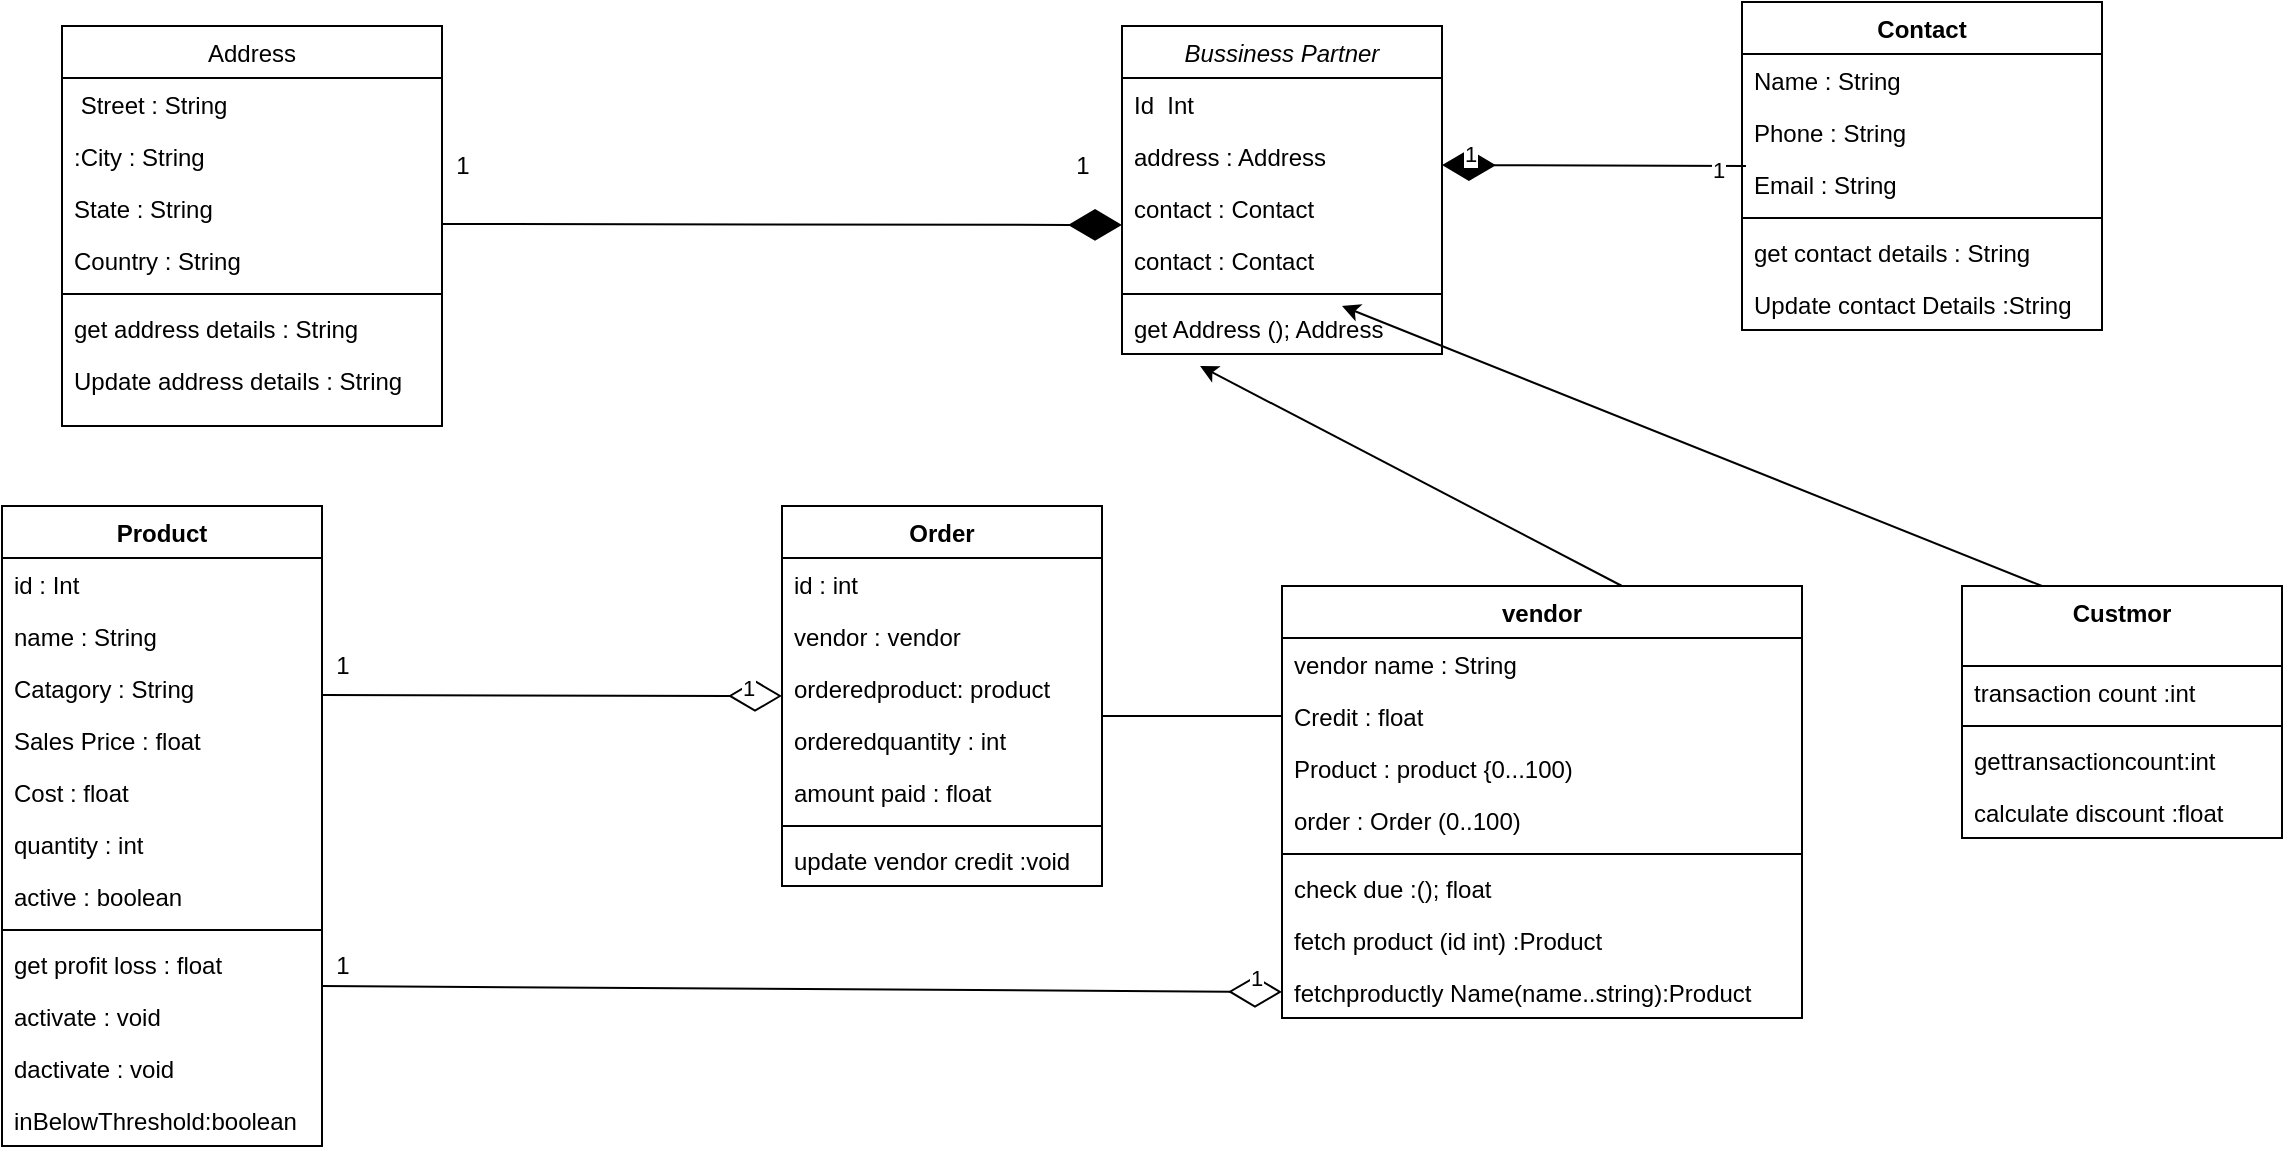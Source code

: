 <mxfile version="14.7.2" type="github"><diagram id="C5RBs43oDa-KdzZeNtuy" name="Page-1"><mxGraphModel dx="1849" dy="649" grid="1" gridSize="10" guides="1" tooltips="1" connect="1" arrows="1" fold="1" page="1" pageScale="1" pageWidth="827" pageHeight="1169" math="0" shadow="0"><root><mxCell id="WIyWlLk6GJQsqaUBKTNV-0"/><mxCell id="WIyWlLk6GJQsqaUBKTNV-1" parent="WIyWlLk6GJQsqaUBKTNV-0"/><mxCell id="zkfFHV4jXpPFQw0GAbJ--0" value="Bussiness Partner" style="swimlane;fontStyle=2;align=center;verticalAlign=top;childLayout=stackLayout;horizontal=1;startSize=26;horizontalStack=0;resizeParent=1;resizeLast=0;collapsible=1;marginBottom=0;rounded=0;shadow=0;strokeWidth=1;" parent="WIyWlLk6GJQsqaUBKTNV-1" vertex="1"><mxGeometry x="420" y="20" width="160" height="164" as="geometry"><mxRectangle x="230" y="140" width="160" height="26" as="alternateBounds"/></mxGeometry></mxCell><mxCell id="zkfFHV4jXpPFQw0GAbJ--1" value="Id  Int" style="text;align=left;verticalAlign=top;spacingLeft=4;spacingRight=4;overflow=hidden;rotatable=0;points=[[0,0.5],[1,0.5]];portConstraint=eastwest;" parent="zkfFHV4jXpPFQw0GAbJ--0" vertex="1"><mxGeometry y="26" width="160" height="26" as="geometry"/></mxCell><mxCell id="zkfFHV4jXpPFQw0GAbJ--2" value="address : Address" style="text;align=left;verticalAlign=top;spacingLeft=4;spacingRight=4;overflow=hidden;rotatable=0;points=[[0,0.5],[1,0.5]];portConstraint=eastwest;rounded=0;shadow=0;html=0;" parent="zkfFHV4jXpPFQw0GAbJ--0" vertex="1"><mxGeometry y="52" width="160" height="26" as="geometry"/></mxCell><mxCell id="zkfFHV4jXpPFQw0GAbJ--3" value="contact : Contact" style="text;align=left;verticalAlign=top;spacingLeft=4;spacingRight=4;overflow=hidden;rotatable=0;points=[[0,0.5],[1,0.5]];portConstraint=eastwest;rounded=0;shadow=0;html=0;" parent="zkfFHV4jXpPFQw0GAbJ--0" vertex="1"><mxGeometry y="78" width="160" height="26" as="geometry"/></mxCell><mxCell id="rDl6VlSfhHcKulcnLmtC-80" value="contact : Contact" style="text;align=left;verticalAlign=top;spacingLeft=4;spacingRight=4;overflow=hidden;rotatable=0;points=[[0,0.5],[1,0.5]];portConstraint=eastwest;rounded=0;shadow=0;html=0;" vertex="1" parent="zkfFHV4jXpPFQw0GAbJ--0"><mxGeometry y="104" width="160" height="26" as="geometry"/></mxCell><mxCell id="zkfFHV4jXpPFQw0GAbJ--4" value="" style="line;html=1;strokeWidth=1;align=left;verticalAlign=middle;spacingTop=-1;spacingLeft=3;spacingRight=3;rotatable=0;labelPosition=right;points=[];portConstraint=eastwest;" parent="zkfFHV4jXpPFQw0GAbJ--0" vertex="1"><mxGeometry y="130" width="160" height="8" as="geometry"/></mxCell><mxCell id="zkfFHV4jXpPFQw0GAbJ--5" value="get Address (); Address" style="text;align=left;verticalAlign=top;spacingLeft=4;spacingRight=4;overflow=hidden;rotatable=0;points=[[0,0.5],[1,0.5]];portConstraint=eastwest;" parent="zkfFHV4jXpPFQw0GAbJ--0" vertex="1"><mxGeometry y="138" width="160" height="26" as="geometry"/></mxCell><mxCell id="zkfFHV4jXpPFQw0GAbJ--17" value="Address" style="swimlane;fontStyle=0;align=center;verticalAlign=top;childLayout=stackLayout;horizontal=1;startSize=26;horizontalStack=0;resizeParent=1;resizeLast=0;collapsible=1;marginBottom=0;rounded=0;shadow=0;strokeWidth=1;" parent="WIyWlLk6GJQsqaUBKTNV-1" vertex="1"><mxGeometry x="-110" y="20" width="190" height="200" as="geometry"><mxRectangle x="550" y="140" width="160" height="26" as="alternateBounds"/></mxGeometry></mxCell><mxCell id="zkfFHV4jXpPFQw0GAbJ--18" value=" Street : String" style="text;align=left;verticalAlign=top;spacingLeft=4;spacingRight=4;overflow=hidden;rotatable=0;points=[[0,0.5],[1,0.5]];portConstraint=eastwest;" parent="zkfFHV4jXpPFQw0GAbJ--17" vertex="1"><mxGeometry y="26" width="190" height="26" as="geometry"/></mxCell><mxCell id="zkfFHV4jXpPFQw0GAbJ--19" value=":City : String" style="text;align=left;verticalAlign=top;spacingLeft=4;spacingRight=4;overflow=hidden;rotatable=0;points=[[0,0.5],[1,0.5]];portConstraint=eastwest;rounded=0;shadow=0;html=0;" parent="zkfFHV4jXpPFQw0GAbJ--17" vertex="1"><mxGeometry y="52" width="190" height="26" as="geometry"/></mxCell><mxCell id="zkfFHV4jXpPFQw0GAbJ--20" value="State : String" style="text;align=left;verticalAlign=top;spacingLeft=4;spacingRight=4;overflow=hidden;rotatable=0;points=[[0,0.5],[1,0.5]];portConstraint=eastwest;rounded=0;shadow=0;html=0;" parent="zkfFHV4jXpPFQw0GAbJ--17" vertex="1"><mxGeometry y="78" width="190" height="26" as="geometry"/></mxCell><mxCell id="zkfFHV4jXpPFQw0GAbJ--22" value="Country : String" style="text;align=left;verticalAlign=top;spacingLeft=4;spacingRight=4;overflow=hidden;rotatable=0;points=[[0,0.5],[1,0.5]];portConstraint=eastwest;rounded=0;shadow=0;html=0;" parent="zkfFHV4jXpPFQw0GAbJ--17" vertex="1"><mxGeometry y="104" width="190" height="26" as="geometry"/></mxCell><mxCell id="zkfFHV4jXpPFQw0GAbJ--23" value="" style="line;html=1;strokeWidth=1;align=left;verticalAlign=middle;spacingTop=-1;spacingLeft=3;spacingRight=3;rotatable=0;labelPosition=right;points=[];portConstraint=eastwest;" parent="zkfFHV4jXpPFQw0GAbJ--17" vertex="1"><mxGeometry y="130" width="190" height="8" as="geometry"/></mxCell><mxCell id="zkfFHV4jXpPFQw0GAbJ--24" value="get address details : String" style="text;align=left;verticalAlign=top;spacingLeft=4;spacingRight=4;overflow=hidden;rotatable=0;points=[[0,0.5],[1,0.5]];portConstraint=eastwest;" parent="zkfFHV4jXpPFQw0GAbJ--17" vertex="1"><mxGeometry y="138" width="190" height="26" as="geometry"/></mxCell><mxCell id="zkfFHV4jXpPFQw0GAbJ--25" value="Update address details : String" style="text;align=left;verticalAlign=top;spacingLeft=4;spacingRight=4;overflow=hidden;rotatable=0;points=[[0,0.5],[1,0.5]];portConstraint=eastwest;" parent="zkfFHV4jXpPFQw0GAbJ--17" vertex="1"><mxGeometry y="164" width="190" height="26" as="geometry"/></mxCell><mxCell id="rDl6VlSfhHcKulcnLmtC-0" value="Contact" style="swimlane;fontStyle=1;align=center;verticalAlign=top;childLayout=stackLayout;horizontal=1;startSize=26;horizontalStack=0;resizeParent=1;resizeParentMax=0;resizeLast=0;collapsible=1;marginBottom=0;" vertex="1" parent="WIyWlLk6GJQsqaUBKTNV-1"><mxGeometry x="730" y="8" width="180" height="164" as="geometry"/></mxCell><mxCell id="rDl6VlSfhHcKulcnLmtC-1" value="Name : String" style="text;strokeColor=none;fillColor=none;align=left;verticalAlign=top;spacingLeft=4;spacingRight=4;overflow=hidden;rotatable=0;points=[[0,0.5],[1,0.5]];portConstraint=eastwest;" vertex="1" parent="rDl6VlSfhHcKulcnLmtC-0"><mxGeometry y="26" width="180" height="26" as="geometry"/></mxCell><mxCell id="rDl6VlSfhHcKulcnLmtC-4" value="Phone : String" style="text;strokeColor=none;fillColor=none;align=left;verticalAlign=top;spacingLeft=4;spacingRight=4;overflow=hidden;rotatable=0;points=[[0,0.5],[1,0.5]];portConstraint=eastwest;" vertex="1" parent="rDl6VlSfhHcKulcnLmtC-0"><mxGeometry y="52" width="180" height="26" as="geometry"/></mxCell><mxCell id="rDl6VlSfhHcKulcnLmtC-5" value="Email : String" style="text;strokeColor=none;fillColor=none;align=left;verticalAlign=top;spacingLeft=4;spacingRight=4;overflow=hidden;rotatable=0;points=[[0,0.5],[1,0.5]];portConstraint=eastwest;" vertex="1" parent="rDl6VlSfhHcKulcnLmtC-0"><mxGeometry y="78" width="180" height="26" as="geometry"/></mxCell><mxCell id="rDl6VlSfhHcKulcnLmtC-2" value="" style="line;strokeWidth=1;fillColor=none;align=left;verticalAlign=middle;spacingTop=-1;spacingLeft=3;spacingRight=3;rotatable=0;labelPosition=right;points=[];portConstraint=eastwest;" vertex="1" parent="rDl6VlSfhHcKulcnLmtC-0"><mxGeometry y="104" width="180" height="8" as="geometry"/></mxCell><mxCell id="rDl6VlSfhHcKulcnLmtC-3" value="get contact details : String" style="text;strokeColor=none;fillColor=none;align=left;verticalAlign=top;spacingLeft=4;spacingRight=4;overflow=hidden;rotatable=0;points=[[0,0.5],[1,0.5]];portConstraint=eastwest;" vertex="1" parent="rDl6VlSfhHcKulcnLmtC-0"><mxGeometry y="112" width="180" height="26" as="geometry"/></mxCell><mxCell id="rDl6VlSfhHcKulcnLmtC-6" value="Update contact Details :String" style="text;strokeColor=none;fillColor=none;align=left;verticalAlign=top;spacingLeft=4;spacingRight=4;overflow=hidden;rotatable=0;points=[[0,0.5],[1,0.5]];portConstraint=eastwest;" vertex="1" parent="rDl6VlSfhHcKulcnLmtC-0"><mxGeometry y="138" width="180" height="26" as="geometry"/></mxCell><mxCell id="rDl6VlSfhHcKulcnLmtC-7" value="Product" style="swimlane;fontStyle=1;align=center;verticalAlign=top;childLayout=stackLayout;horizontal=1;startSize=26;horizontalStack=0;resizeParent=1;resizeParentMax=0;resizeLast=0;collapsible=1;marginBottom=0;" vertex="1" parent="WIyWlLk6GJQsqaUBKTNV-1"><mxGeometry x="-140" y="260" width="160" height="320" as="geometry"/></mxCell><mxCell id="rDl6VlSfhHcKulcnLmtC-8" value="id : Int" style="text;strokeColor=none;fillColor=none;align=left;verticalAlign=top;spacingLeft=4;spacingRight=4;overflow=hidden;rotatable=0;points=[[0,0.5],[1,0.5]];portConstraint=eastwest;" vertex="1" parent="rDl6VlSfhHcKulcnLmtC-7"><mxGeometry y="26" width="160" height="26" as="geometry"/></mxCell><mxCell id="rDl6VlSfhHcKulcnLmtC-11" value="name : String" style="text;strokeColor=none;fillColor=none;align=left;verticalAlign=top;spacingLeft=4;spacingRight=4;overflow=hidden;rotatable=0;points=[[0,0.5],[1,0.5]];portConstraint=eastwest;" vertex="1" parent="rDl6VlSfhHcKulcnLmtC-7"><mxGeometry y="52" width="160" height="26" as="geometry"/></mxCell><mxCell id="rDl6VlSfhHcKulcnLmtC-12" value="Catagory : String" style="text;strokeColor=none;fillColor=none;align=left;verticalAlign=top;spacingLeft=4;spacingRight=4;overflow=hidden;rotatable=0;points=[[0,0.5],[1,0.5]];portConstraint=eastwest;" vertex="1" parent="rDl6VlSfhHcKulcnLmtC-7"><mxGeometry y="78" width="160" height="26" as="geometry"/></mxCell><mxCell id="rDl6VlSfhHcKulcnLmtC-13" value="Sales Price : float" style="text;strokeColor=none;fillColor=none;align=left;verticalAlign=top;spacingLeft=4;spacingRight=4;overflow=hidden;rotatable=0;points=[[0,0.5],[1,0.5]];portConstraint=eastwest;" vertex="1" parent="rDl6VlSfhHcKulcnLmtC-7"><mxGeometry y="104" width="160" height="26" as="geometry"/></mxCell><mxCell id="rDl6VlSfhHcKulcnLmtC-14" value="Cost : float" style="text;strokeColor=none;fillColor=none;align=left;verticalAlign=top;spacingLeft=4;spacingRight=4;overflow=hidden;rotatable=0;points=[[0,0.5],[1,0.5]];portConstraint=eastwest;" vertex="1" parent="rDl6VlSfhHcKulcnLmtC-7"><mxGeometry y="130" width="160" height="26" as="geometry"/></mxCell><mxCell id="rDl6VlSfhHcKulcnLmtC-15" value="quantity : int" style="text;strokeColor=none;fillColor=none;align=left;verticalAlign=top;spacingLeft=4;spacingRight=4;overflow=hidden;rotatable=0;points=[[0,0.5],[1,0.5]];portConstraint=eastwest;" vertex="1" parent="rDl6VlSfhHcKulcnLmtC-7"><mxGeometry y="156" width="160" height="26" as="geometry"/></mxCell><mxCell id="rDl6VlSfhHcKulcnLmtC-17" value="active : boolean" style="text;strokeColor=none;fillColor=none;align=left;verticalAlign=top;spacingLeft=4;spacingRight=4;overflow=hidden;rotatable=0;points=[[0,0.5],[1,0.5]];portConstraint=eastwest;" vertex="1" parent="rDl6VlSfhHcKulcnLmtC-7"><mxGeometry y="182" width="160" height="26" as="geometry"/></mxCell><mxCell id="rDl6VlSfhHcKulcnLmtC-9" value="" style="line;strokeWidth=1;fillColor=none;align=left;verticalAlign=middle;spacingTop=-1;spacingLeft=3;spacingRight=3;rotatable=0;labelPosition=right;points=[];portConstraint=eastwest;" vertex="1" parent="rDl6VlSfhHcKulcnLmtC-7"><mxGeometry y="208" width="160" height="8" as="geometry"/></mxCell><mxCell id="rDl6VlSfhHcKulcnLmtC-16" value="get profit loss : float" style="text;strokeColor=none;fillColor=none;align=left;verticalAlign=top;spacingLeft=4;spacingRight=4;overflow=hidden;rotatable=0;points=[[0,0.5],[1,0.5]];portConstraint=eastwest;" vertex="1" parent="rDl6VlSfhHcKulcnLmtC-7"><mxGeometry y="216" width="160" height="26" as="geometry"/></mxCell><mxCell id="rDl6VlSfhHcKulcnLmtC-10" value="activate : void" style="text;strokeColor=none;fillColor=none;align=left;verticalAlign=top;spacingLeft=4;spacingRight=4;overflow=hidden;rotatable=0;points=[[0,0.5],[1,0.5]];portConstraint=eastwest;" vertex="1" parent="rDl6VlSfhHcKulcnLmtC-7"><mxGeometry y="242" width="160" height="26" as="geometry"/></mxCell><mxCell id="rDl6VlSfhHcKulcnLmtC-18" value="dactivate : void" style="text;strokeColor=none;fillColor=none;align=left;verticalAlign=top;spacingLeft=4;spacingRight=4;overflow=hidden;rotatable=0;points=[[0,0.5],[1,0.5]];portConstraint=eastwest;" vertex="1" parent="rDl6VlSfhHcKulcnLmtC-7"><mxGeometry y="268" width="160" height="26" as="geometry"/></mxCell><mxCell id="rDl6VlSfhHcKulcnLmtC-19" value="inBelowThreshold:boolean" style="text;strokeColor=none;fillColor=none;align=left;verticalAlign=top;spacingLeft=4;spacingRight=4;overflow=hidden;rotatable=0;points=[[0,0.5],[1,0.5]];portConstraint=eastwest;" vertex="1" parent="rDl6VlSfhHcKulcnLmtC-7"><mxGeometry y="294" width="160" height="26" as="geometry"/></mxCell><mxCell id="rDl6VlSfhHcKulcnLmtC-20" value="Order" style="swimlane;fontStyle=1;align=center;verticalAlign=top;childLayout=stackLayout;horizontal=1;startSize=26;horizontalStack=0;resizeParent=1;resizeParentMax=0;resizeLast=0;collapsible=1;marginBottom=0;" vertex="1" parent="WIyWlLk6GJQsqaUBKTNV-1"><mxGeometry x="250" y="260" width="160" height="190" as="geometry"/></mxCell><mxCell id="rDl6VlSfhHcKulcnLmtC-21" value="id : int" style="text;strokeColor=none;fillColor=none;align=left;verticalAlign=top;spacingLeft=4;spacingRight=4;overflow=hidden;rotatable=0;points=[[0,0.5],[1,0.5]];portConstraint=eastwest;" vertex="1" parent="rDl6VlSfhHcKulcnLmtC-20"><mxGeometry y="26" width="160" height="26" as="geometry"/></mxCell><mxCell id="rDl6VlSfhHcKulcnLmtC-24" value="vendor : vendor" style="text;strokeColor=none;fillColor=none;align=left;verticalAlign=top;spacingLeft=4;spacingRight=4;overflow=hidden;rotatable=0;points=[[0,0.5],[1,0.5]];portConstraint=eastwest;" vertex="1" parent="rDl6VlSfhHcKulcnLmtC-20"><mxGeometry y="52" width="160" height="26" as="geometry"/></mxCell><mxCell id="rDl6VlSfhHcKulcnLmtC-25" value="orderedproduct: product" style="text;strokeColor=none;fillColor=none;align=left;verticalAlign=top;spacingLeft=4;spacingRight=4;overflow=hidden;rotatable=0;points=[[0,0.5],[1,0.5]];portConstraint=eastwest;" vertex="1" parent="rDl6VlSfhHcKulcnLmtC-20"><mxGeometry y="78" width="160" height="26" as="geometry"/></mxCell><mxCell id="rDl6VlSfhHcKulcnLmtC-26" value="orderedquantity : int" style="text;strokeColor=none;fillColor=none;align=left;verticalAlign=top;spacingLeft=4;spacingRight=4;overflow=hidden;rotatable=0;points=[[0,0.5],[1,0.5]];portConstraint=eastwest;" vertex="1" parent="rDl6VlSfhHcKulcnLmtC-20"><mxGeometry y="104" width="160" height="26" as="geometry"/></mxCell><mxCell id="rDl6VlSfhHcKulcnLmtC-27" value="amount paid : float" style="text;strokeColor=none;fillColor=none;align=left;verticalAlign=top;spacingLeft=4;spacingRight=4;overflow=hidden;rotatable=0;points=[[0,0.5],[1,0.5]];portConstraint=eastwest;" vertex="1" parent="rDl6VlSfhHcKulcnLmtC-20"><mxGeometry y="130" width="160" height="26" as="geometry"/></mxCell><mxCell id="rDl6VlSfhHcKulcnLmtC-22" value="" style="line;strokeWidth=1;fillColor=none;align=left;verticalAlign=middle;spacingTop=-1;spacingLeft=3;spacingRight=3;rotatable=0;labelPosition=right;points=[];portConstraint=eastwest;" vertex="1" parent="rDl6VlSfhHcKulcnLmtC-20"><mxGeometry y="156" width="160" height="8" as="geometry"/></mxCell><mxCell id="rDl6VlSfhHcKulcnLmtC-23" value="update vendor credit :void" style="text;strokeColor=none;fillColor=none;align=left;verticalAlign=top;spacingLeft=4;spacingRight=4;overflow=hidden;rotatable=0;points=[[0,0.5],[1,0.5]];portConstraint=eastwest;" vertex="1" parent="rDl6VlSfhHcKulcnLmtC-20"><mxGeometry y="164" width="160" height="26" as="geometry"/></mxCell><mxCell id="rDl6VlSfhHcKulcnLmtC-28" value="vendor" style="swimlane;fontStyle=1;align=center;verticalAlign=top;childLayout=stackLayout;horizontal=1;startSize=26;horizontalStack=0;resizeParent=1;resizeParentMax=0;resizeLast=0;collapsible=1;marginBottom=0;" vertex="1" parent="WIyWlLk6GJQsqaUBKTNV-1"><mxGeometry x="500" y="300" width="260" height="216" as="geometry"/></mxCell><mxCell id="rDl6VlSfhHcKulcnLmtC-29" value="vendor name : String" style="text;strokeColor=none;fillColor=none;align=left;verticalAlign=top;spacingLeft=4;spacingRight=4;overflow=hidden;rotatable=0;points=[[0,0.5],[1,0.5]];portConstraint=eastwest;" vertex="1" parent="rDl6VlSfhHcKulcnLmtC-28"><mxGeometry y="26" width="260" height="26" as="geometry"/></mxCell><mxCell id="rDl6VlSfhHcKulcnLmtC-32" value="Credit : float" style="text;strokeColor=none;fillColor=none;align=left;verticalAlign=top;spacingLeft=4;spacingRight=4;overflow=hidden;rotatable=0;points=[[0,0.5],[1,0.5]];portConstraint=eastwest;" vertex="1" parent="rDl6VlSfhHcKulcnLmtC-28"><mxGeometry y="52" width="260" height="26" as="geometry"/></mxCell><mxCell id="rDl6VlSfhHcKulcnLmtC-35" value="Product : product {0...100)" style="text;strokeColor=none;fillColor=none;align=left;verticalAlign=top;spacingLeft=4;spacingRight=4;overflow=hidden;rotatable=0;points=[[0,0.5],[1,0.5]];portConstraint=eastwest;" vertex="1" parent="rDl6VlSfhHcKulcnLmtC-28"><mxGeometry y="78" width="260" height="26" as="geometry"/></mxCell><mxCell id="rDl6VlSfhHcKulcnLmtC-36" value="order : Order (0..100)" style="text;strokeColor=none;fillColor=none;align=left;verticalAlign=top;spacingLeft=4;spacingRight=4;overflow=hidden;rotatable=0;points=[[0,0.5],[1,0.5]];portConstraint=eastwest;" vertex="1" parent="rDl6VlSfhHcKulcnLmtC-28"><mxGeometry y="104" width="260" height="26" as="geometry"/></mxCell><mxCell id="rDl6VlSfhHcKulcnLmtC-30" value="" style="line;strokeWidth=1;fillColor=none;align=left;verticalAlign=middle;spacingTop=-1;spacingLeft=3;spacingRight=3;rotatable=0;labelPosition=right;points=[];portConstraint=eastwest;" vertex="1" parent="rDl6VlSfhHcKulcnLmtC-28"><mxGeometry y="130" width="260" height="8" as="geometry"/></mxCell><mxCell id="rDl6VlSfhHcKulcnLmtC-31" value="check due :(); float" style="text;strokeColor=none;fillColor=none;align=left;verticalAlign=top;spacingLeft=4;spacingRight=4;overflow=hidden;rotatable=0;points=[[0,0.5],[1,0.5]];portConstraint=eastwest;" vertex="1" parent="rDl6VlSfhHcKulcnLmtC-28"><mxGeometry y="138" width="260" height="26" as="geometry"/></mxCell><mxCell id="rDl6VlSfhHcKulcnLmtC-39" value="fetch product (id int) :Product" style="text;strokeColor=none;fillColor=none;align=left;verticalAlign=top;spacingLeft=4;spacingRight=4;overflow=hidden;rotatable=0;points=[[0,0.5],[1,0.5]];portConstraint=eastwest;" vertex="1" parent="rDl6VlSfhHcKulcnLmtC-28"><mxGeometry y="164" width="260" height="26" as="geometry"/></mxCell><mxCell id="rDl6VlSfhHcKulcnLmtC-42" value="fetchproductly Name(name..string):Product" style="text;strokeColor=none;fillColor=none;align=left;verticalAlign=top;spacingLeft=4;spacingRight=4;overflow=hidden;rotatable=0;points=[[0,0.5],[1,0.5]];portConstraint=eastwest;" vertex="1" parent="rDl6VlSfhHcKulcnLmtC-28"><mxGeometry y="190" width="260" height="26" as="geometry"/></mxCell><mxCell id="rDl6VlSfhHcKulcnLmtC-45" value="Custmor" style="swimlane;fontStyle=1;align=center;verticalAlign=top;childLayout=stackLayout;horizontal=1;startSize=40;horizontalStack=0;resizeParent=1;resizeParentMax=0;resizeLast=0;collapsible=1;marginBottom=0;" vertex="1" parent="WIyWlLk6GJQsqaUBKTNV-1"><mxGeometry x="840" y="300" width="160" height="126" as="geometry"/></mxCell><mxCell id="rDl6VlSfhHcKulcnLmtC-46" value="transaction count :int" style="text;strokeColor=none;fillColor=none;align=left;verticalAlign=top;spacingLeft=4;spacingRight=4;overflow=hidden;rotatable=0;points=[[0,0.5],[1,0.5]];portConstraint=eastwest;" vertex="1" parent="rDl6VlSfhHcKulcnLmtC-45"><mxGeometry y="40" width="160" height="26" as="geometry"/></mxCell><mxCell id="rDl6VlSfhHcKulcnLmtC-47" value="" style="line;strokeWidth=1;fillColor=none;align=left;verticalAlign=middle;spacingTop=-1;spacingLeft=3;spacingRight=3;rotatable=0;labelPosition=right;points=[];portConstraint=eastwest;" vertex="1" parent="rDl6VlSfhHcKulcnLmtC-45"><mxGeometry y="66" width="160" height="8" as="geometry"/></mxCell><mxCell id="rDl6VlSfhHcKulcnLmtC-48" value="gettransactioncount:int" style="text;strokeColor=none;fillColor=none;align=left;verticalAlign=top;spacingLeft=4;spacingRight=4;overflow=hidden;rotatable=0;points=[[0,0.5],[1,0.5]];portConstraint=eastwest;" vertex="1" parent="rDl6VlSfhHcKulcnLmtC-45"><mxGeometry y="74" width="160" height="26" as="geometry"/></mxCell><mxCell id="rDl6VlSfhHcKulcnLmtC-49" value="calculate discount :float" style="text;strokeColor=none;fillColor=none;align=left;verticalAlign=top;spacingLeft=4;spacingRight=4;overflow=hidden;rotatable=0;points=[[0,0.5],[1,0.5]];portConstraint=eastwest;" vertex="1" parent="rDl6VlSfhHcKulcnLmtC-45"><mxGeometry y="100" width="160" height="26" as="geometry"/></mxCell><mxCell id="rDl6VlSfhHcKulcnLmtC-63" value="1" style="text;html=1;align=center;verticalAlign=middle;resizable=0;points=[];autosize=1;strokeColor=none;" vertex="1" parent="WIyWlLk6GJQsqaUBKTNV-1"><mxGeometry x="80" y="80" width="20" height="20" as="geometry"/></mxCell><mxCell id="rDl6VlSfhHcKulcnLmtC-64" value="" style="endArrow=diamondThin;endFill=1;endSize=24;html=1;exitX=1;exitY=0.808;exitDx=0;exitDy=0;exitPerimeter=0;" edge="1" parent="WIyWlLk6GJQsqaUBKTNV-1" source="zkfFHV4jXpPFQw0GAbJ--20"><mxGeometry width="160" relative="1" as="geometry"><mxPoint x="260" y="119.5" as="sourcePoint"/><mxPoint x="420" y="119.5" as="targetPoint"/></mxGeometry></mxCell><mxCell id="rDl6VlSfhHcKulcnLmtC-67" value="" style="endArrow=diamondThin;endFill=1;endSize=24;html=1;exitX=0.011;exitY=0.154;exitDx=0;exitDy=0;exitPerimeter=0;" edge="1" parent="WIyWlLk6GJQsqaUBKTNV-1" source="rDl6VlSfhHcKulcnLmtC-5"><mxGeometry width="160" relative="1" as="geometry"><mxPoint x="720" y="90" as="sourcePoint"/><mxPoint x="580" y="89.5" as="targetPoint"/></mxGeometry></mxCell><mxCell id="rDl6VlSfhHcKulcnLmtC-81" value="1&lt;br&gt;" style="edgeLabel;html=1;align=center;verticalAlign=middle;resizable=0;points=[];" vertex="1" connectable="0" parent="rDl6VlSfhHcKulcnLmtC-67"><mxGeometry x="0.816" y="-6" relative="1" as="geometry"><mxPoint as="offset"/></mxGeometry></mxCell><mxCell id="rDl6VlSfhHcKulcnLmtC-82" value="1&lt;br&gt;" style="edgeLabel;html=1;align=center;verticalAlign=middle;resizable=0;points=[];" vertex="1" connectable="0" parent="rDl6VlSfhHcKulcnLmtC-67"><mxGeometry x="-0.816" y="2" relative="1" as="geometry"><mxPoint as="offset"/></mxGeometry></mxCell><mxCell id="rDl6VlSfhHcKulcnLmtC-68" value="" style="endArrow=diamondThin;endFill=0;endSize=24;html=1;" edge="1" parent="WIyWlLk6GJQsqaUBKTNV-1"><mxGeometry width="160" relative="1" as="geometry"><mxPoint x="20" y="354.5" as="sourcePoint"/><mxPoint x="250" y="355" as="targetPoint"/></mxGeometry></mxCell><mxCell id="rDl6VlSfhHcKulcnLmtC-69" value="1" style="edgeLabel;html=1;align=center;verticalAlign=middle;resizable=0;points=[];" vertex="1" connectable="0" parent="rDl6VlSfhHcKulcnLmtC-68"><mxGeometry x="0.852" y="4" relative="1" as="geometry"><mxPoint as="offset"/></mxGeometry></mxCell><mxCell id="rDl6VlSfhHcKulcnLmtC-70" value="1" style="text;html=1;align=center;verticalAlign=middle;resizable=0;points=[];autosize=1;strokeColor=none;" vertex="1" parent="WIyWlLk6GJQsqaUBKTNV-1"><mxGeometry x="20" y="330" width="20" height="20" as="geometry"/></mxCell><mxCell id="rDl6VlSfhHcKulcnLmtC-73" value="" style="endArrow=diamondThin;endFill=0;endSize=24;html=1;entryX=0;entryY=0.5;entryDx=0;entryDy=0;" edge="1" parent="WIyWlLk6GJQsqaUBKTNV-1" target="rDl6VlSfhHcKulcnLmtC-42"><mxGeometry width="160" relative="1" as="geometry"><mxPoint x="20" y="500" as="sourcePoint"/><mxPoint x="190" y="500" as="targetPoint"/></mxGeometry></mxCell><mxCell id="rDl6VlSfhHcKulcnLmtC-74" value="1" style="edgeLabel;html=1;align=center;verticalAlign=middle;resizable=0;points=[];" vertex="1" connectable="0" parent="rDl6VlSfhHcKulcnLmtC-73"><mxGeometry x="0.946" y="7" relative="1" as="geometry"><mxPoint as="offset"/></mxGeometry></mxCell><mxCell id="rDl6VlSfhHcKulcnLmtC-75" value="1" style="text;html=1;align=center;verticalAlign=middle;resizable=0;points=[];autosize=1;strokeColor=none;" vertex="1" parent="WIyWlLk6GJQsqaUBKTNV-1"><mxGeometry x="20" y="480" width="20" height="20" as="geometry"/></mxCell><mxCell id="rDl6VlSfhHcKulcnLmtC-77" value="" style="endArrow=none;html=1;entryX=0;entryY=0.5;entryDx=0;entryDy=0;" edge="1" parent="WIyWlLk6GJQsqaUBKTNV-1" target="rDl6VlSfhHcKulcnLmtC-32"><mxGeometry width="50" height="50" relative="1" as="geometry"><mxPoint x="410" y="365" as="sourcePoint"/><mxPoint x="460" y="315" as="targetPoint"/></mxGeometry></mxCell><mxCell id="rDl6VlSfhHcKulcnLmtC-78" value="" style="endArrow=classic;html=1;entryX=0.244;entryY=1.231;entryDx=0;entryDy=0;entryPerimeter=0;" edge="1" parent="WIyWlLk6GJQsqaUBKTNV-1" target="zkfFHV4jXpPFQw0GAbJ--5"><mxGeometry width="50" height="50" relative="1" as="geometry"><mxPoint x="670" y="300" as="sourcePoint"/><mxPoint x="550" y="159" as="targetPoint"/></mxGeometry></mxCell><mxCell id="rDl6VlSfhHcKulcnLmtC-79" value="" style="endArrow=classic;html=1;" edge="1" parent="WIyWlLk6GJQsqaUBKTNV-1"><mxGeometry width="50" height="50" relative="1" as="geometry"><mxPoint x="880" y="300" as="sourcePoint"/><mxPoint x="530" y="160" as="targetPoint"/></mxGeometry></mxCell><mxCell id="rDl6VlSfhHcKulcnLmtC-83" value="1" style="text;html=1;align=center;verticalAlign=middle;resizable=0;points=[];autosize=1;strokeColor=none;" vertex="1" parent="WIyWlLk6GJQsqaUBKTNV-1"><mxGeometry x="390" y="80" width="20" height="20" as="geometry"/></mxCell></root></mxGraphModel></diagram></mxfile>